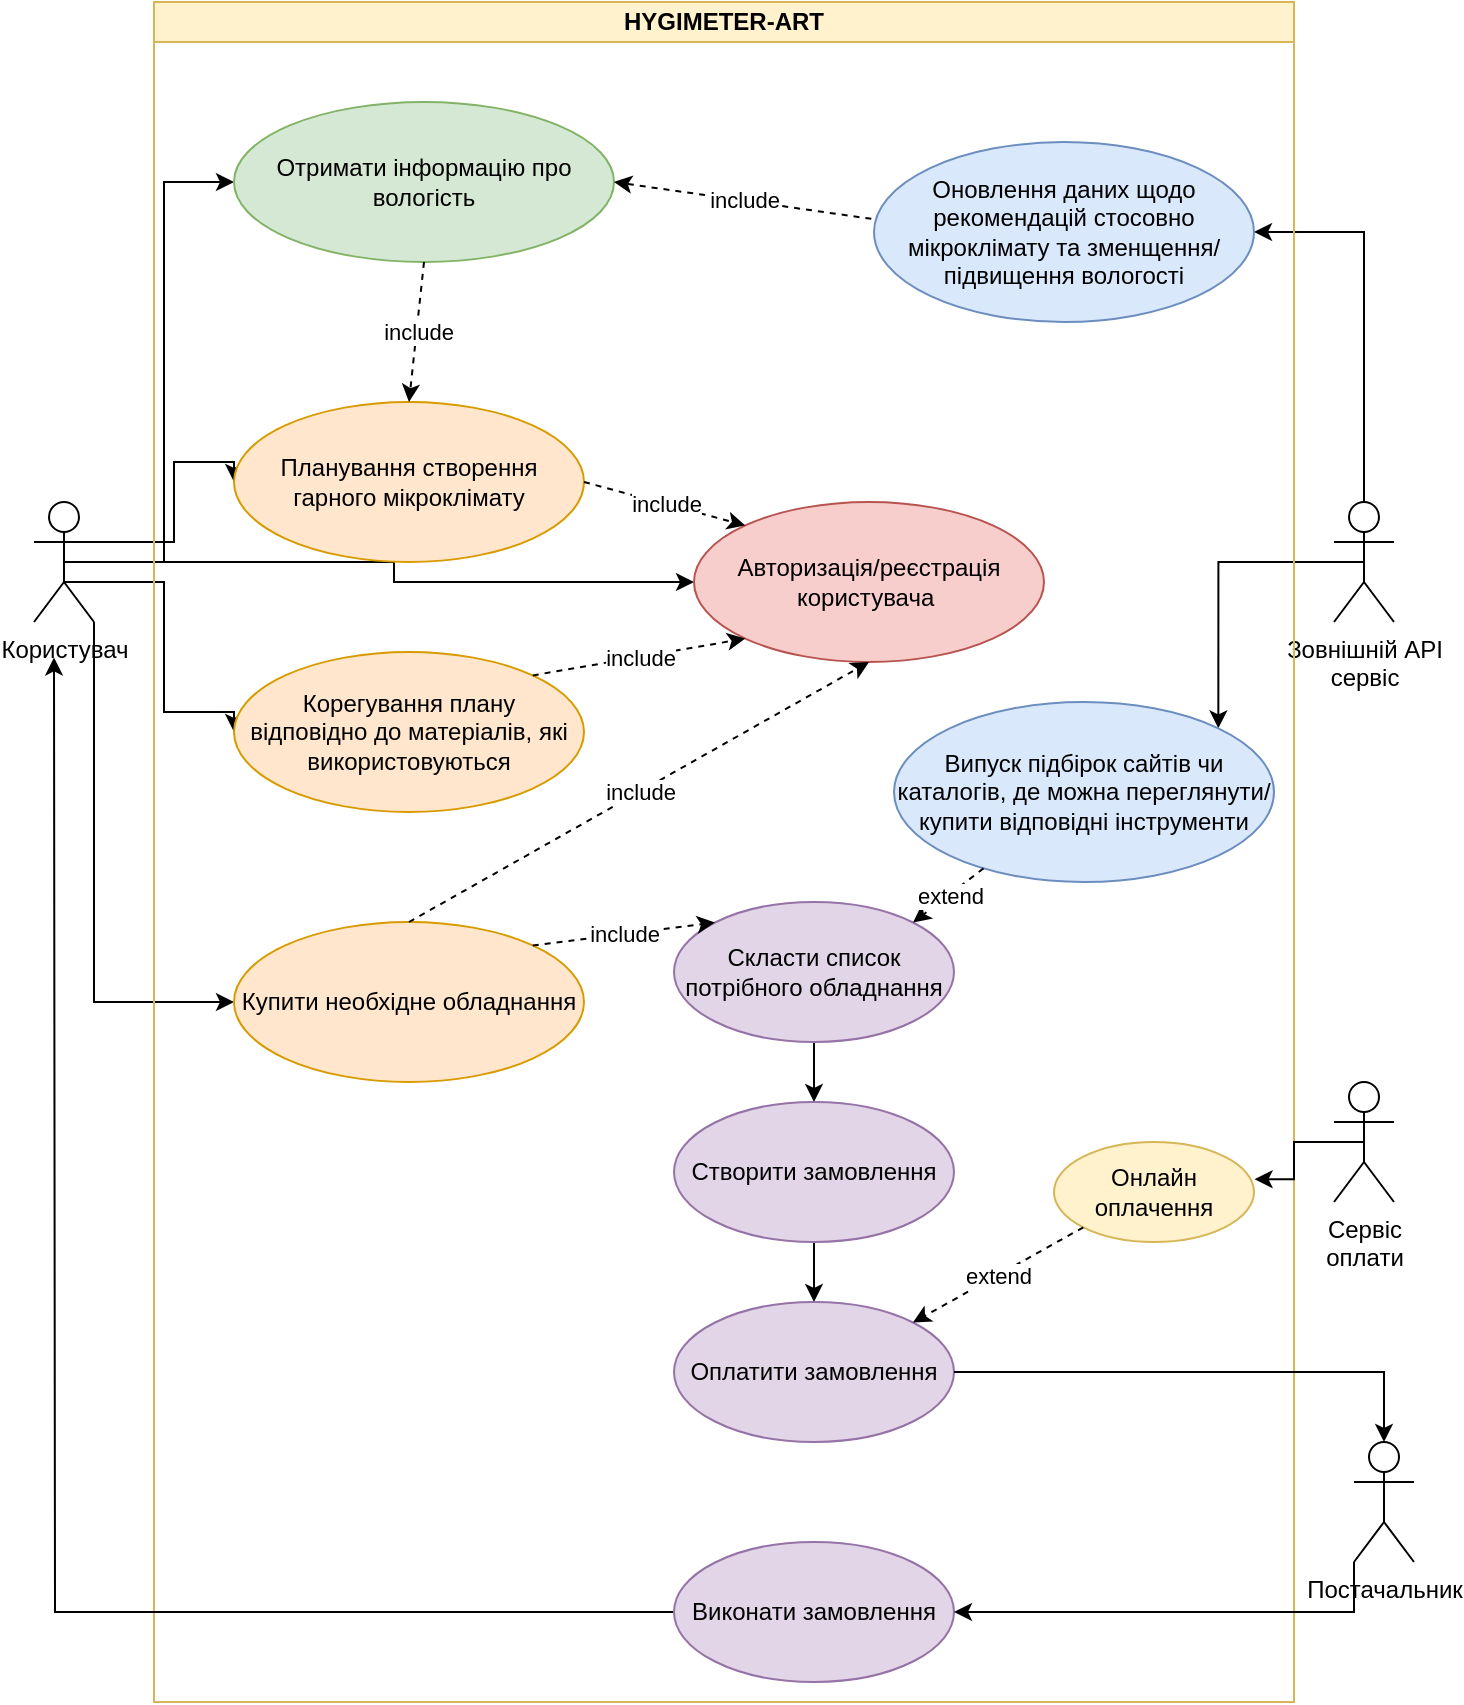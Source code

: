 <mxfile version="21.7.5" type="device">
  <diagram name="Страница — 1" id="xe2BJto2IdniipIxDNpU">
    <mxGraphModel dx="1909" dy="1044" grid="1" gridSize="10" guides="1" tooltips="1" connect="1" arrows="1" fold="1" page="1" pageScale="1" pageWidth="827" pageHeight="1169" math="0" shadow="0">
      <root>
        <mxCell id="0" />
        <mxCell id="1" parent="0" />
        <mxCell id="Zt6cIZCW3mv8VcBkSpMS-42" style="edgeStyle=orthogonalEdgeStyle;rounded=0;orthogonalLoop=1;jettySize=auto;html=1;exitX=0.5;exitY=0;exitDx=0;exitDy=0;exitPerimeter=0;entryX=1;entryY=0.5;entryDx=0;entryDy=0;" edge="1" parent="1" source="Zt6cIZCW3mv8VcBkSpMS-2" target="Zt6cIZCW3mv8VcBkSpMS-41">
          <mxGeometry relative="1" as="geometry" />
        </mxCell>
        <mxCell id="Zt6cIZCW3mv8VcBkSpMS-60" style="edgeStyle=orthogonalEdgeStyle;rounded=0;orthogonalLoop=1;jettySize=auto;html=1;exitX=0.5;exitY=0.5;exitDx=0;exitDy=0;exitPerimeter=0;entryX=1;entryY=0;entryDx=0;entryDy=0;" edge="1" parent="1" source="Zt6cIZCW3mv8VcBkSpMS-2" target="Zt6cIZCW3mv8VcBkSpMS-59">
          <mxGeometry relative="1" as="geometry" />
        </mxCell>
        <mxCell id="Zt6cIZCW3mv8VcBkSpMS-2" value="Зовнішній API&lt;br&gt;сервіс" style="shape=umlActor;verticalLabelPosition=bottom;verticalAlign=top;html=1;outlineConnect=0;" vertex="1" parent="1">
          <mxGeometry x="690" y="290" width="30" height="60" as="geometry" />
        </mxCell>
        <mxCell id="Zt6cIZCW3mv8VcBkSpMS-40" style="edgeStyle=orthogonalEdgeStyle;rounded=0;orthogonalLoop=1;jettySize=auto;html=1;exitX=0.5;exitY=0.5;exitDx=0;exitDy=0;exitPerimeter=0;entryX=0;entryY=0.5;entryDx=0;entryDy=0;" edge="1" parent="1" source="Zt6cIZCW3mv8VcBkSpMS-3" target="Zt6cIZCW3mv8VcBkSpMS-39">
          <mxGeometry relative="1" as="geometry" />
        </mxCell>
        <mxCell id="Zt6cIZCW3mv8VcBkSpMS-51" style="edgeStyle=orthogonalEdgeStyle;rounded=0;orthogonalLoop=1;jettySize=auto;html=1;exitX=1;exitY=0.333;exitDx=0;exitDy=0;exitPerimeter=0;entryX=0;entryY=0.5;entryDx=0;entryDy=0;" edge="1" parent="1" source="Zt6cIZCW3mv8VcBkSpMS-3" target="Zt6cIZCW3mv8VcBkSpMS-46">
          <mxGeometry relative="1" as="geometry">
            <Array as="points">
              <mxPoint x="110" y="310" />
              <mxPoint x="110" y="270" />
            </Array>
          </mxGeometry>
        </mxCell>
        <mxCell id="Zt6cIZCW3mv8VcBkSpMS-52" style="edgeStyle=orthogonalEdgeStyle;rounded=0;orthogonalLoop=1;jettySize=auto;html=1;exitX=0.5;exitY=0.5;exitDx=0;exitDy=0;exitPerimeter=0;entryX=0;entryY=0.5;entryDx=0;entryDy=0;" edge="1" parent="1" source="Zt6cIZCW3mv8VcBkSpMS-3" target="Zt6cIZCW3mv8VcBkSpMS-48">
          <mxGeometry relative="1" as="geometry" />
        </mxCell>
        <mxCell id="Zt6cIZCW3mv8VcBkSpMS-54" style="edgeStyle=orthogonalEdgeStyle;rounded=0;orthogonalLoop=1;jettySize=auto;html=1;exitX=0.5;exitY=0.5;exitDx=0;exitDy=0;exitPerimeter=0;entryX=0;entryY=0.5;entryDx=0;entryDy=0;" edge="1" parent="1" source="Zt6cIZCW3mv8VcBkSpMS-3" target="Zt6cIZCW3mv8VcBkSpMS-53">
          <mxGeometry relative="1" as="geometry">
            <Array as="points">
              <mxPoint x="55" y="330" />
              <mxPoint x="105" y="330" />
              <mxPoint x="105" y="395" />
            </Array>
          </mxGeometry>
        </mxCell>
        <mxCell id="Zt6cIZCW3mv8VcBkSpMS-63" style="edgeStyle=orthogonalEdgeStyle;rounded=0;orthogonalLoop=1;jettySize=auto;html=1;exitX=1;exitY=1;exitDx=0;exitDy=0;exitPerimeter=0;entryX=0;entryY=0.5;entryDx=0;entryDy=0;" edge="1" parent="1" source="Zt6cIZCW3mv8VcBkSpMS-3" target="Zt6cIZCW3mv8VcBkSpMS-62">
          <mxGeometry relative="1" as="geometry" />
        </mxCell>
        <mxCell id="Zt6cIZCW3mv8VcBkSpMS-3" value="Користувач" style="shape=umlActor;verticalLabelPosition=bottom;verticalAlign=top;html=1;outlineConnect=0;" vertex="1" parent="1">
          <mxGeometry x="40" y="290" width="30" height="60" as="geometry" />
        </mxCell>
        <mxCell id="Zt6cIZCW3mv8VcBkSpMS-4" value="HYGIMETER-ART" style="swimlane;whiteSpace=wrap;html=1;fillColor=#fff2cc;strokeColor=#d6b656;startSize=20;" vertex="1" parent="1">
          <mxGeometry x="100" y="40" width="570" height="850" as="geometry" />
        </mxCell>
        <mxCell id="Zt6cIZCW3mv8VcBkSpMS-39" value="Отримати інформацію про вологість" style="ellipse;whiteSpace=wrap;html=1;fillColor=#d5e8d4;strokeColor=#82b366;" vertex="1" parent="Zt6cIZCW3mv8VcBkSpMS-4">
          <mxGeometry x="40" y="50" width="190" height="80" as="geometry" />
        </mxCell>
        <mxCell id="Zt6cIZCW3mv8VcBkSpMS-41" value="Оновлення даних щодо рекомендацій стосовно мікроклімату та зменщення/підвищення вологості" style="ellipse;whiteSpace=wrap;html=1;fillColor=#dae8fc;strokeColor=#6c8ebf;" vertex="1" parent="Zt6cIZCW3mv8VcBkSpMS-4">
          <mxGeometry x="360" y="70" width="190" height="90" as="geometry" />
        </mxCell>
        <mxCell id="Zt6cIZCW3mv8VcBkSpMS-43" value="" style="endArrow=classic;html=1;rounded=0;exitX=-0.007;exitY=0.427;exitDx=0;exitDy=0;exitPerimeter=0;entryX=1;entryY=0.5;entryDx=0;entryDy=0;dashed=1;" edge="1" parent="Zt6cIZCW3mv8VcBkSpMS-4" source="Zt6cIZCW3mv8VcBkSpMS-41" target="Zt6cIZCW3mv8VcBkSpMS-39">
          <mxGeometry relative="1" as="geometry">
            <mxPoint x="300" y="220" as="sourcePoint" />
            <mxPoint x="400" y="220" as="targetPoint" />
          </mxGeometry>
        </mxCell>
        <mxCell id="Zt6cIZCW3mv8VcBkSpMS-44" value="include" style="edgeLabel;resizable=0;html=1;align=center;verticalAlign=middle;" connectable="0" vertex="1" parent="Zt6cIZCW3mv8VcBkSpMS-43">
          <mxGeometry relative="1" as="geometry" />
        </mxCell>
        <mxCell id="Zt6cIZCW3mv8VcBkSpMS-46" value="Планування створення гарного мікроклімату" style="ellipse;whiteSpace=wrap;html=1;fillColor=#ffe6cc;strokeColor=#d79b00;" vertex="1" parent="Zt6cIZCW3mv8VcBkSpMS-4">
          <mxGeometry x="40" y="200" width="175" height="80" as="geometry" />
        </mxCell>
        <mxCell id="Zt6cIZCW3mv8VcBkSpMS-48" value="Авторизація/реєстрація користувача&amp;nbsp;" style="ellipse;whiteSpace=wrap;html=1;fillColor=#f8cecc;strokeColor=#b85450;" vertex="1" parent="Zt6cIZCW3mv8VcBkSpMS-4">
          <mxGeometry x="270" y="250" width="175" height="80" as="geometry" />
        </mxCell>
        <mxCell id="Zt6cIZCW3mv8VcBkSpMS-49" value="" style="endArrow=classic;html=1;rounded=0;entryX=0;entryY=0;entryDx=0;entryDy=0;dashed=1;exitX=1;exitY=0.5;exitDx=0;exitDy=0;" edge="1" parent="Zt6cIZCW3mv8VcBkSpMS-4" source="Zt6cIZCW3mv8VcBkSpMS-46" target="Zt6cIZCW3mv8VcBkSpMS-48">
          <mxGeometry relative="1" as="geometry">
            <mxPoint x="230" y="200" as="sourcePoint" />
            <mxPoint x="210" y="250" as="targetPoint" />
          </mxGeometry>
        </mxCell>
        <mxCell id="Zt6cIZCW3mv8VcBkSpMS-50" value="include" style="edgeLabel;resizable=0;html=1;align=center;verticalAlign=middle;" connectable="0" vertex="1" parent="Zt6cIZCW3mv8VcBkSpMS-49">
          <mxGeometry relative="1" as="geometry" />
        </mxCell>
        <mxCell id="Zt6cIZCW3mv8VcBkSpMS-53" value="Корегування плану&lt;br&gt;відповідно до матеріалів, які використовуються" style="ellipse;whiteSpace=wrap;html=1;fillColor=#ffe6cc;strokeColor=#d79b00;" vertex="1" parent="Zt6cIZCW3mv8VcBkSpMS-4">
          <mxGeometry x="40" y="325" width="175" height="80" as="geometry" />
        </mxCell>
        <mxCell id="Zt6cIZCW3mv8VcBkSpMS-55" value="" style="endArrow=classic;html=1;rounded=0;entryX=0;entryY=1;entryDx=0;entryDy=0;dashed=1;exitX=1;exitY=0;exitDx=0;exitDy=0;" edge="1" parent="Zt6cIZCW3mv8VcBkSpMS-4" source="Zt6cIZCW3mv8VcBkSpMS-53" target="Zt6cIZCW3mv8VcBkSpMS-48">
          <mxGeometry relative="1" as="geometry">
            <mxPoint x="225" y="250" as="sourcePoint" />
            <mxPoint x="306" y="272" as="targetPoint" />
          </mxGeometry>
        </mxCell>
        <mxCell id="Zt6cIZCW3mv8VcBkSpMS-56" value="include" style="edgeLabel;resizable=0;html=1;align=center;verticalAlign=middle;" connectable="0" vertex="1" parent="Zt6cIZCW3mv8VcBkSpMS-55">
          <mxGeometry relative="1" as="geometry" />
        </mxCell>
        <mxCell id="Zt6cIZCW3mv8VcBkSpMS-57" value="" style="endArrow=classic;html=1;rounded=0;exitX=0.5;exitY=1;exitDx=0;exitDy=0;entryX=0.5;entryY=0;entryDx=0;entryDy=0;dashed=1;" edge="1" parent="Zt6cIZCW3mv8VcBkSpMS-4" source="Zt6cIZCW3mv8VcBkSpMS-39" target="Zt6cIZCW3mv8VcBkSpMS-46">
          <mxGeometry relative="1" as="geometry">
            <mxPoint x="369" y="118" as="sourcePoint" />
            <mxPoint x="240" y="100" as="targetPoint" />
          </mxGeometry>
        </mxCell>
        <mxCell id="Zt6cIZCW3mv8VcBkSpMS-58" value="include" style="edgeLabel;resizable=0;html=1;align=center;verticalAlign=middle;" connectable="0" vertex="1" parent="Zt6cIZCW3mv8VcBkSpMS-57">
          <mxGeometry relative="1" as="geometry" />
        </mxCell>
        <mxCell id="Zt6cIZCW3mv8VcBkSpMS-59" value="Випуск підбірок сайтів чи каталогів, де можна переглянути/купити відповідні інструменти" style="ellipse;whiteSpace=wrap;html=1;fillColor=#dae8fc;strokeColor=#6c8ebf;" vertex="1" parent="Zt6cIZCW3mv8VcBkSpMS-4">
          <mxGeometry x="370" y="350" width="190" height="90" as="geometry" />
        </mxCell>
        <mxCell id="Zt6cIZCW3mv8VcBkSpMS-62" value="Купити необхідне обладнання" style="ellipse;whiteSpace=wrap;html=1;fillColor=#ffe6cc;strokeColor=#d79b00;" vertex="1" parent="Zt6cIZCW3mv8VcBkSpMS-4">
          <mxGeometry x="40" y="460" width="175" height="80" as="geometry" />
        </mxCell>
        <mxCell id="Zt6cIZCW3mv8VcBkSpMS-70" style="edgeStyle=orthogonalEdgeStyle;rounded=0;orthogonalLoop=1;jettySize=auto;html=1;exitX=0.5;exitY=1;exitDx=0;exitDy=0;entryX=0.5;entryY=0;entryDx=0;entryDy=0;" edge="1" parent="Zt6cIZCW3mv8VcBkSpMS-4" source="Zt6cIZCW3mv8VcBkSpMS-64" target="Zt6cIZCW3mv8VcBkSpMS-69">
          <mxGeometry relative="1" as="geometry" />
        </mxCell>
        <mxCell id="Zt6cIZCW3mv8VcBkSpMS-64" value="Скласти список потрібного обладнання" style="ellipse;whiteSpace=wrap;html=1;fillColor=#e1d5e7;strokeColor=#9673a6;" vertex="1" parent="Zt6cIZCW3mv8VcBkSpMS-4">
          <mxGeometry x="260" y="450" width="140" height="70" as="geometry" />
        </mxCell>
        <mxCell id="Zt6cIZCW3mv8VcBkSpMS-65" value="" style="endArrow=classic;html=1;rounded=0;entryX=0;entryY=0;entryDx=0;entryDy=0;dashed=1;exitX=1;exitY=0;exitDx=0;exitDy=0;" edge="1" parent="Zt6cIZCW3mv8VcBkSpMS-4" source="Zt6cIZCW3mv8VcBkSpMS-62" target="Zt6cIZCW3mv8VcBkSpMS-64">
          <mxGeometry relative="1" as="geometry">
            <mxPoint x="199" y="347" as="sourcePoint" />
            <mxPoint x="306" y="328" as="targetPoint" />
          </mxGeometry>
        </mxCell>
        <mxCell id="Zt6cIZCW3mv8VcBkSpMS-66" value="include" style="edgeLabel;resizable=0;html=1;align=center;verticalAlign=middle;" connectable="0" vertex="1" parent="Zt6cIZCW3mv8VcBkSpMS-65">
          <mxGeometry relative="1" as="geometry" />
        </mxCell>
        <mxCell id="Zt6cIZCW3mv8VcBkSpMS-67" value="" style="endArrow=classic;html=1;rounded=0;entryX=1;entryY=0;entryDx=0;entryDy=0;dashed=1;" edge="1" parent="Zt6cIZCW3mv8VcBkSpMS-4" source="Zt6cIZCW3mv8VcBkSpMS-59" target="Zt6cIZCW3mv8VcBkSpMS-64">
          <mxGeometry relative="1" as="geometry">
            <mxPoint x="209" y="357" as="sourcePoint" />
            <mxPoint x="316" y="338" as="targetPoint" />
          </mxGeometry>
        </mxCell>
        <mxCell id="Zt6cIZCW3mv8VcBkSpMS-68" value="extend" style="edgeLabel;resizable=0;html=1;align=center;verticalAlign=middle;" connectable="0" vertex="1" parent="Zt6cIZCW3mv8VcBkSpMS-67">
          <mxGeometry relative="1" as="geometry" />
        </mxCell>
        <mxCell id="Zt6cIZCW3mv8VcBkSpMS-72" style="edgeStyle=orthogonalEdgeStyle;rounded=0;orthogonalLoop=1;jettySize=auto;html=1;exitX=0.5;exitY=1;exitDx=0;exitDy=0;entryX=0.5;entryY=0;entryDx=0;entryDy=0;" edge="1" parent="Zt6cIZCW3mv8VcBkSpMS-4" source="Zt6cIZCW3mv8VcBkSpMS-69" target="Zt6cIZCW3mv8VcBkSpMS-71">
          <mxGeometry relative="1" as="geometry" />
        </mxCell>
        <mxCell id="Zt6cIZCW3mv8VcBkSpMS-69" value="Створити замовлення" style="ellipse;whiteSpace=wrap;html=1;fillColor=#e1d5e7;strokeColor=#9673a6;" vertex="1" parent="Zt6cIZCW3mv8VcBkSpMS-4">
          <mxGeometry x="260" y="550" width="140" height="70" as="geometry" />
        </mxCell>
        <mxCell id="Zt6cIZCW3mv8VcBkSpMS-71" value="Оплатити замовлення" style="ellipse;whiteSpace=wrap;html=1;fillColor=#e1d5e7;strokeColor=#9673a6;" vertex="1" parent="Zt6cIZCW3mv8VcBkSpMS-4">
          <mxGeometry x="260" y="650" width="140" height="70" as="geometry" />
        </mxCell>
        <mxCell id="Zt6cIZCW3mv8VcBkSpMS-85" style="edgeStyle=orthogonalEdgeStyle;rounded=0;orthogonalLoop=1;jettySize=auto;html=1;exitX=0;exitY=0.5;exitDx=0;exitDy=0;" edge="1" parent="Zt6cIZCW3mv8VcBkSpMS-4" source="Zt6cIZCW3mv8VcBkSpMS-73">
          <mxGeometry relative="1" as="geometry">
            <mxPoint x="-50" y="327.714" as="targetPoint" />
          </mxGeometry>
        </mxCell>
        <mxCell id="Zt6cIZCW3mv8VcBkSpMS-73" value="Виконати замовлення" style="ellipse;whiteSpace=wrap;html=1;fillColor=#e1d5e7;strokeColor=#9673a6;" vertex="1" parent="Zt6cIZCW3mv8VcBkSpMS-4">
          <mxGeometry x="260" y="770" width="140" height="70" as="geometry" />
        </mxCell>
        <mxCell id="Zt6cIZCW3mv8VcBkSpMS-75" value="" style="endArrow=classic;html=1;rounded=0;entryX=0.5;entryY=1;entryDx=0;entryDy=0;dashed=1;exitX=0.5;exitY=0;exitDx=0;exitDy=0;" edge="1" parent="Zt6cIZCW3mv8VcBkSpMS-4" source="Zt6cIZCW3mv8VcBkSpMS-62" target="Zt6cIZCW3mv8VcBkSpMS-48">
          <mxGeometry relative="1" as="geometry">
            <mxPoint x="199" y="482" as="sourcePoint" />
            <mxPoint x="291" y="470" as="targetPoint" />
          </mxGeometry>
        </mxCell>
        <mxCell id="Zt6cIZCW3mv8VcBkSpMS-76" value="include" style="edgeLabel;resizable=0;html=1;align=center;verticalAlign=middle;" connectable="0" vertex="1" parent="Zt6cIZCW3mv8VcBkSpMS-75">
          <mxGeometry relative="1" as="geometry" />
        </mxCell>
        <mxCell id="Zt6cIZCW3mv8VcBkSpMS-78" value="Онлайн&lt;br&gt;оплачення" style="ellipse;whiteSpace=wrap;html=1;fillColor=#fff2cc;strokeColor=#d6b656;" vertex="1" parent="Zt6cIZCW3mv8VcBkSpMS-4">
          <mxGeometry x="450" y="570" width="100" height="50" as="geometry" />
        </mxCell>
        <mxCell id="Zt6cIZCW3mv8VcBkSpMS-80" value="" style="endArrow=classic;html=1;rounded=0;dashed=1;exitX=0;exitY=1;exitDx=0;exitDy=0;entryX=1;entryY=0;entryDx=0;entryDy=0;" edge="1" parent="Zt6cIZCW3mv8VcBkSpMS-4" source="Zt6cIZCW3mv8VcBkSpMS-78" target="Zt6cIZCW3mv8VcBkSpMS-71">
          <mxGeometry relative="1" as="geometry">
            <mxPoint x="199" y="482" as="sourcePoint" />
            <mxPoint x="430" y="670" as="targetPoint" />
          </mxGeometry>
        </mxCell>
        <mxCell id="Zt6cIZCW3mv8VcBkSpMS-81" value="extend" style="edgeLabel;resizable=0;html=1;align=center;verticalAlign=middle;" connectable="0" vertex="1" parent="Zt6cIZCW3mv8VcBkSpMS-80">
          <mxGeometry relative="1" as="geometry" />
        </mxCell>
        <mxCell id="Zt6cIZCW3mv8VcBkSpMS-79" style="edgeStyle=orthogonalEdgeStyle;rounded=0;orthogonalLoop=1;jettySize=auto;html=1;exitX=0.5;exitY=0.5;exitDx=0;exitDy=0;exitPerimeter=0;entryX=1.003;entryY=0.372;entryDx=0;entryDy=0;entryPerimeter=0;" edge="1" parent="1" source="Zt6cIZCW3mv8VcBkSpMS-77" target="Zt6cIZCW3mv8VcBkSpMS-78">
          <mxGeometry relative="1" as="geometry" />
        </mxCell>
        <mxCell id="Zt6cIZCW3mv8VcBkSpMS-77" value="Сервіс&lt;br&gt;оплати" style="shape=umlActor;verticalLabelPosition=bottom;verticalAlign=top;html=1;outlineConnect=0;" vertex="1" parent="1">
          <mxGeometry x="690" y="580" width="30" height="60" as="geometry" />
        </mxCell>
        <mxCell id="Zt6cIZCW3mv8VcBkSpMS-84" style="edgeStyle=orthogonalEdgeStyle;rounded=0;orthogonalLoop=1;jettySize=auto;html=1;exitX=0;exitY=1;exitDx=0;exitDy=0;exitPerimeter=0;entryX=1;entryY=0.5;entryDx=0;entryDy=0;" edge="1" parent="1" source="Zt6cIZCW3mv8VcBkSpMS-82" target="Zt6cIZCW3mv8VcBkSpMS-73">
          <mxGeometry relative="1" as="geometry" />
        </mxCell>
        <mxCell id="Zt6cIZCW3mv8VcBkSpMS-82" value="Постачальник" style="shape=umlActor;verticalLabelPosition=bottom;verticalAlign=top;html=1;outlineConnect=0;" vertex="1" parent="1">
          <mxGeometry x="700" y="760" width="30" height="60" as="geometry" />
        </mxCell>
        <mxCell id="Zt6cIZCW3mv8VcBkSpMS-83" style="edgeStyle=orthogonalEdgeStyle;rounded=0;orthogonalLoop=1;jettySize=auto;html=1;exitX=1;exitY=0.5;exitDx=0;exitDy=0;entryX=0.5;entryY=0;entryDx=0;entryDy=0;entryPerimeter=0;" edge="1" parent="1" source="Zt6cIZCW3mv8VcBkSpMS-71" target="Zt6cIZCW3mv8VcBkSpMS-82">
          <mxGeometry relative="1" as="geometry" />
        </mxCell>
      </root>
    </mxGraphModel>
  </diagram>
</mxfile>
